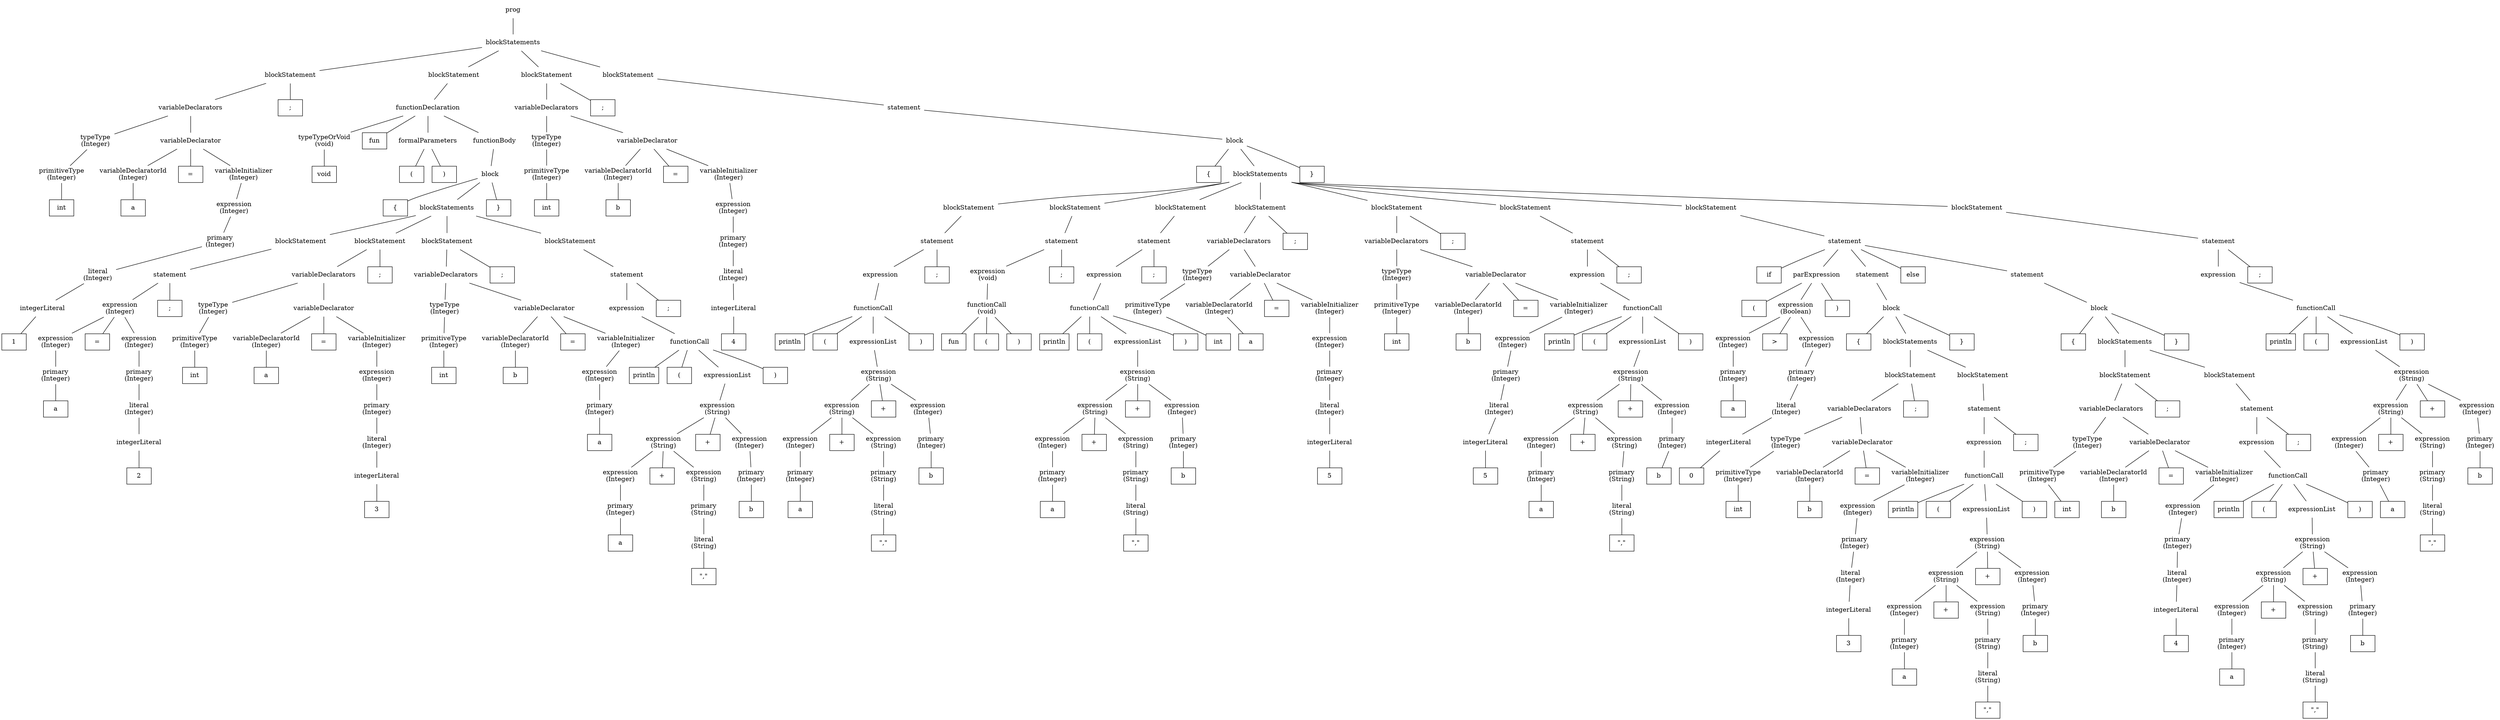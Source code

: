 graph at {
node [shape=plaintext]
0 [label="prog"]
1 [label="blockStatements"]
0 -- 1
2 [label="blockStatement"]
1 -- 2
3 [label="variableDeclarators"]
2 -- 3
4 [label="typeType"]
3 -- 4
5 [label="primitiveType"]
4 -- 5
6 [label="int" shape=rectangle]
5 -- 6
7 [label="variableDeclarator"]
3 -- 7
8 [label="variableDeclaratorId"]
7 -- 8
9 [label="a" shape=rectangle]
8 -- 9
10 [label="=" shape=rectangle]
7 -- 10
11 [label="variableInitializer"]
7 -- 11
12 [label="expression"]
11 -- 12
13 [label="primary"]
12 -- 13
14 [label="literal"]
13 -- 14
15 [label="integerLiteral"]
14 -- 15
16 [label="1" shape=rectangle]
15 -- 16
17 [label=";" shape=rectangle]
2 -- 17
18 [label="blockStatement"]
1 -- 18
19 [label="functionDeclaration"]
18 -- 19
20 [label="typeTypeOrVoid"]
19 -- 20
21 [label="void" shape=rectangle]
20 -- 21
22 [label="fun" shape=rectangle]
19 -- 22
23 [label="formalParameters"]
19 -- 23
24 [label="(" shape=rectangle]
23 -- 24
25 [label=")" shape=rectangle]
23 -- 25
26 [label="functionBody"]
19 -- 26
27 [label="block"]
26 -- 27
28 [label="{" shape=rectangle]
27 -- 28
29 [label="blockStatements"]
27 -- 29
30 [label="blockStatement"]
29 -- 30
31 [label="statement"]
30 -- 31
32 [label="expression"]
31 -- 32
33 [label="expression"]
32 -- 33
34 [label="primary"]
33 -- 34
35 [label="a" shape=rectangle]
34 -- 35
36 [label="=" shape=rectangle]
32 -- 36
37 [label="expression"]
32 -- 37
38 [label="primary"]
37 -- 38
39 [label="literal"]
38 -- 39
40 [label="integerLiteral"]
39 -- 40
41 [label="2" shape=rectangle]
40 -- 41
42 [label=";" shape=rectangle]
31 -- 42
43 [label="blockStatement"]
29 -- 43
44 [label="variableDeclarators"]
43 -- 44
45 [label="typeType"]
44 -- 45
46 [label="primitiveType"]
45 -- 46
47 [label="int" shape=rectangle]
46 -- 47
48 [label="variableDeclarator"]
44 -- 48
49 [label="variableDeclaratorId"]
48 -- 49
50 [label="a" shape=rectangle]
49 -- 50
51 [label="=" shape=rectangle]
48 -- 51
52 [label="variableInitializer"]
48 -- 52
53 [label="expression"]
52 -- 53
54 [label="primary"]
53 -- 54
55 [label="literal"]
54 -- 55
56 [label="integerLiteral"]
55 -- 56
57 [label="3" shape=rectangle]
56 -- 57
58 [label=";" shape=rectangle]
43 -- 58
59 [label="blockStatement"]
29 -- 59
60 [label="variableDeclarators"]
59 -- 60
61 [label="typeType"]
60 -- 61
62 [label="primitiveType"]
61 -- 62
63 [label="int" shape=rectangle]
62 -- 63
64 [label="variableDeclarator"]
60 -- 64
65 [label="variableDeclaratorId"]
64 -- 65
66 [label="b" shape=rectangle]
65 -- 66
67 [label="=" shape=rectangle]
64 -- 67
68 [label="variableInitializer"]
64 -- 68
69 [label="expression"]
68 -- 69
70 [label="primary"]
69 -- 70
71 [label="a" shape=rectangle]
70 -- 71
72 [label=";" shape=rectangle]
59 -- 72
73 [label="blockStatement"]
29 -- 73
74 [label="statement"]
73 -- 74
75 [label="expression"]
74 -- 75
76 [label="functionCall"]
75 -- 76
77 [label="println" shape=rectangle]
76 -- 77
78 [label="(" shape=rectangle]
76 -- 78
79 [label="expressionList"]
76 -- 79
80 [label="expression"]
79 -- 80
81 [label="expression"]
80 -- 81
82 [label="expression"]
81 -- 82
83 [label="primary"]
82 -- 83
84 [label="a" shape=rectangle]
83 -- 84
85 [label="+" shape=rectangle]
81 -- 85
86 [label="expression"]
81 -- 86
87 [label="primary"]
86 -- 87
88 [label="literal"]
87 -- 88
89 [label="\",\"" shape=rectangle]
88 -- 89
90 [label="+" shape=rectangle]
80 -- 90
91 [label="expression"]
80 -- 91
92 [label="primary"]
91 -- 92
93 [label="b" shape=rectangle]
92 -- 93
94 [label=")" shape=rectangle]
76 -- 94
95 [label=";" shape=rectangle]
74 -- 95
96 [label="}" shape=rectangle]
27 -- 96
97 [label="blockStatement"]
1 -- 97
98 [label="variableDeclarators"]
97 -- 98
99 [label="typeType"]
98 -- 99
100 [label="primitiveType"]
99 -- 100
101 [label="int" shape=rectangle]
100 -- 101
102 [label="variableDeclarator"]
98 -- 102
103 [label="variableDeclaratorId"]
102 -- 103
104 [label="b" shape=rectangle]
103 -- 104
105 [label="=" shape=rectangle]
102 -- 105
106 [label="variableInitializer"]
102 -- 106
107 [label="expression"]
106 -- 107
108 [label="primary"]
107 -- 108
109 [label="literal"]
108 -- 109
110 [label="integerLiteral"]
109 -- 110
111 [label="4" shape=rectangle]
110 -- 111
112 [label=";" shape=rectangle]
97 -- 112
113 [label="blockStatement"]
1 -- 113
114 [label="statement"]
113 -- 114
115 [label="block"]
114 -- 115
116 [label="{" shape=rectangle]
115 -- 116
117 [label="blockStatements"]
115 -- 117
118 [label="blockStatement"]
117 -- 118
119 [label="statement"]
118 -- 119
120 [label="expression"]
119 -- 120
121 [label="functionCall"]
120 -- 121
122 [label="println" shape=rectangle]
121 -- 122
123 [label="(" shape=rectangle]
121 -- 123
124 [label="expressionList"]
121 -- 124
125 [label="expression"]
124 -- 125
126 [label="expression"]
125 -- 126
127 [label="expression"]
126 -- 127
128 [label="primary"]
127 -- 128
129 [label="a" shape=rectangle]
128 -- 129
130 [label="+" shape=rectangle]
126 -- 130
131 [label="expression"]
126 -- 131
132 [label="primary"]
131 -- 132
133 [label="literal"]
132 -- 133
134 [label="\",\"" shape=rectangle]
133 -- 134
135 [label="+" shape=rectangle]
125 -- 135
136 [label="expression"]
125 -- 136
137 [label="primary"]
136 -- 137
138 [label="b" shape=rectangle]
137 -- 138
139 [label=")" shape=rectangle]
121 -- 139
140 [label=";" shape=rectangle]
119 -- 140
141 [label="blockStatement"]
117 -- 141
142 [label="statement"]
141 -- 142
143 [label="expression"]
142 -- 143
144 [label="functionCall"]
143 -- 144
145 [label="fun" shape=rectangle]
144 -- 145
146 [label="(" shape=rectangle]
144 -- 146
147 [label=")" shape=rectangle]
144 -- 147
148 [label=";" shape=rectangle]
142 -- 148
149 [label="blockStatement"]
117 -- 149
150 [label="statement"]
149 -- 150
151 [label="expression"]
150 -- 151
152 [label="functionCall"]
151 -- 152
153 [label="println" shape=rectangle]
152 -- 153
154 [label="(" shape=rectangle]
152 -- 154
155 [label="expressionList"]
152 -- 155
156 [label="expression"]
155 -- 156
157 [label="expression"]
156 -- 157
158 [label="expression"]
157 -- 158
159 [label="primary"]
158 -- 159
160 [label="a" shape=rectangle]
159 -- 160
161 [label="+" shape=rectangle]
157 -- 161
162 [label="expression"]
157 -- 162
163 [label="primary"]
162 -- 163
164 [label="literal"]
163 -- 164
165 [label="\",\"" shape=rectangle]
164 -- 165
166 [label="+" shape=rectangle]
156 -- 166
167 [label="expression"]
156 -- 167
168 [label="primary"]
167 -- 168
169 [label="b" shape=rectangle]
168 -- 169
170 [label=")" shape=rectangle]
152 -- 170
171 [label=";" shape=rectangle]
150 -- 171
172 [label="blockStatement"]
117 -- 172
173 [label="variableDeclarators"]
172 -- 173
174 [label="typeType"]
173 -- 174
175 [label="primitiveType"]
174 -- 175
176 [label="int" shape=rectangle]
175 -- 176
177 [label="variableDeclarator"]
173 -- 177
178 [label="variableDeclaratorId"]
177 -- 178
179 [label="a" shape=rectangle]
178 -- 179
180 [label="=" shape=rectangle]
177 -- 180
181 [label="variableInitializer"]
177 -- 181
182 [label="expression"]
181 -- 182
183 [label="primary"]
182 -- 183
184 [label="literal"]
183 -- 184
185 [label="integerLiteral"]
184 -- 185
186 [label="5" shape=rectangle]
185 -- 186
187 [label=";" shape=rectangle]
172 -- 187
188 [label="blockStatement"]
117 -- 188
189 [label="variableDeclarators"]
188 -- 189
190 [label="typeType"]
189 -- 190
191 [label="primitiveType"]
190 -- 191
192 [label="int" shape=rectangle]
191 -- 192
193 [label="variableDeclarator"]
189 -- 193
194 [label="variableDeclaratorId"]
193 -- 194
195 [label="b" shape=rectangle]
194 -- 195
196 [label="=" shape=rectangle]
193 -- 196
197 [label="variableInitializer"]
193 -- 197
198 [label="expression"]
197 -- 198
199 [label="primary"]
198 -- 199
200 [label="literal"]
199 -- 200
201 [label="integerLiteral"]
200 -- 201
202 [label="5" shape=rectangle]
201 -- 202
203 [label=";" shape=rectangle]
188 -- 203
204 [label="blockStatement"]
117 -- 204
205 [label="statement"]
204 -- 205
206 [label="expression"]
205 -- 206
207 [label="functionCall"]
206 -- 207
208 [label="println" shape=rectangle]
207 -- 208
209 [label="(" shape=rectangle]
207 -- 209
210 [label="expressionList"]
207 -- 210
211 [label="expression"]
210 -- 211
212 [label="expression"]
211 -- 212
213 [label="expression"]
212 -- 213
214 [label="primary"]
213 -- 214
215 [label="a" shape=rectangle]
214 -- 215
216 [label="+" shape=rectangle]
212 -- 216
217 [label="expression"]
212 -- 217
218 [label="primary"]
217 -- 218
219 [label="literal"]
218 -- 219
220 [label="\",\"" shape=rectangle]
219 -- 220
221 [label="+" shape=rectangle]
211 -- 221
222 [label="expression"]
211 -- 222
223 [label="primary"]
222 -- 223
224 [label="b" shape=rectangle]
223 -- 224
225 [label=")" shape=rectangle]
207 -- 225
226 [label=";" shape=rectangle]
205 -- 226
227 [label="blockStatement"]
117 -- 227
228 [label="statement"]
227 -- 228
229 [label="if" shape=rectangle]
228 -- 229
230 [label="parExpression"]
228 -- 230
231 [label="(" shape=rectangle]
230 -- 231
232 [label="expression"]
230 -- 232
233 [label="expression"]
232 -- 233
234 [label="primary"]
233 -- 234
235 [label="a" shape=rectangle]
234 -- 235
236 [label=">" shape=rectangle]
232 -- 236
237 [label="expression"]
232 -- 237
238 [label="primary"]
237 -- 238
239 [label="literal"]
238 -- 239
240 [label="integerLiteral"]
239 -- 240
241 [label="0" shape=rectangle]
240 -- 241
242 [label=")" shape=rectangle]
230 -- 242
243 [label="statement"]
228 -- 243
244 [label="block"]
243 -- 244
245 [label="{" shape=rectangle]
244 -- 245
246 [label="blockStatements"]
244 -- 246
247 [label="blockStatement"]
246 -- 247
248 [label="variableDeclarators"]
247 -- 248
249 [label="typeType"]
248 -- 249
250 [label="primitiveType"]
249 -- 250
251 [label="int" shape=rectangle]
250 -- 251
252 [label="variableDeclarator"]
248 -- 252
253 [label="variableDeclaratorId"]
252 -- 253
254 [label="b" shape=rectangle]
253 -- 254
255 [label="=" shape=rectangle]
252 -- 255
256 [label="variableInitializer"]
252 -- 256
257 [label="expression"]
256 -- 257
258 [label="primary"]
257 -- 258
259 [label="literal"]
258 -- 259
260 [label="integerLiteral"]
259 -- 260
261 [label="3" shape=rectangle]
260 -- 261
262 [label=";" shape=rectangle]
247 -- 262
263 [label="blockStatement"]
246 -- 263
264 [label="statement"]
263 -- 264
265 [label="expression"]
264 -- 265
266 [label="functionCall"]
265 -- 266
267 [label="println" shape=rectangle]
266 -- 267
268 [label="(" shape=rectangle]
266 -- 268
269 [label="expressionList"]
266 -- 269
270 [label="expression"]
269 -- 270
271 [label="expression"]
270 -- 271
272 [label="expression"]
271 -- 272
273 [label="primary"]
272 -- 273
274 [label="a" shape=rectangle]
273 -- 274
275 [label="+" shape=rectangle]
271 -- 275
276 [label="expression"]
271 -- 276
277 [label="primary"]
276 -- 277
278 [label="literal"]
277 -- 278
279 [label="\",\"" shape=rectangle]
278 -- 279
280 [label="+" shape=rectangle]
270 -- 280
281 [label="expression"]
270 -- 281
282 [label="primary"]
281 -- 282
283 [label="b" shape=rectangle]
282 -- 283
284 [label=")" shape=rectangle]
266 -- 284
285 [label=";" shape=rectangle]
264 -- 285
286 [label="}" shape=rectangle]
244 -- 286
287 [label="else" shape=rectangle]
228 -- 287
288 [label="statement"]
228 -- 288
289 [label="block"]
288 -- 289
290 [label="{" shape=rectangle]
289 -- 290
291 [label="blockStatements"]
289 -- 291
292 [label="blockStatement"]
291 -- 292
293 [label="variableDeclarators"]
292 -- 293
294 [label="typeType"]
293 -- 294
295 [label="primitiveType"]
294 -- 295
296 [label="int" shape=rectangle]
295 -- 296
297 [label="variableDeclarator"]
293 -- 297
298 [label="variableDeclaratorId"]
297 -- 298
299 [label="b" shape=rectangle]
298 -- 299
300 [label="=" shape=rectangle]
297 -- 300
301 [label="variableInitializer"]
297 -- 301
302 [label="expression"]
301 -- 302
303 [label="primary"]
302 -- 303
304 [label="literal"]
303 -- 304
305 [label="integerLiteral"]
304 -- 305
306 [label="4" shape=rectangle]
305 -- 306
307 [label=";" shape=rectangle]
292 -- 307
308 [label="blockStatement"]
291 -- 308
309 [label="statement"]
308 -- 309
310 [label="expression"]
309 -- 310
311 [label="functionCall"]
310 -- 311
312 [label="println" shape=rectangle]
311 -- 312
313 [label="(" shape=rectangle]
311 -- 313
314 [label="expressionList"]
311 -- 314
315 [label="expression"]
314 -- 315
316 [label="expression"]
315 -- 316
317 [label="expression"]
316 -- 317
318 [label="primary"]
317 -- 318
319 [label="a" shape=rectangle]
318 -- 319
320 [label="+" shape=rectangle]
316 -- 320
321 [label="expression"]
316 -- 321
322 [label="primary"]
321 -- 322
323 [label="literal"]
322 -- 323
324 [label="\",\"" shape=rectangle]
323 -- 324
325 [label="+" shape=rectangle]
315 -- 325
326 [label="expression"]
315 -- 326
327 [label="primary"]
326 -- 327
328 [label="b" shape=rectangle]
327 -- 328
329 [label=")" shape=rectangle]
311 -- 329
330 [label=";" shape=rectangle]
309 -- 330
331 [label="}" shape=rectangle]
289 -- 331
332 [label="blockStatement"]
117 -- 332
333 [label="statement"]
332 -- 333
334 [label="expression"]
333 -- 334
335 [label="functionCall"]
334 -- 335
336 [label="println" shape=rectangle]
335 -- 336
337 [label="(" shape=rectangle]
335 -- 337
338 [label="expressionList"]
335 -- 338
339 [label="expression"]
338 -- 339
340 [label="expression"]
339 -- 340
341 [label="expression"]
340 -- 341
342 [label="primary"]
341 -- 342
343 [label="a" shape=rectangle]
342 -- 343
344 [label="+" shape=rectangle]
340 -- 344
345 [label="expression"]
340 -- 345
346 [label="primary"]
345 -- 346
347 [label="literal"]
346 -- 347
348 [label="\",\"" shape=rectangle]
347 -- 348
349 [label="+" shape=rectangle]
339 -- 349
350 [label="expression"]
339 -- 350
351 [label="primary"]
350 -- 351
352 [label="b" shape=rectangle]
351 -- 352
353 [label=")" shape=rectangle]
335 -- 353
354 [label=";" shape=rectangle]
333 -- 354
355 [label="}" shape=rectangle]
115 -- 355
5 [label="primitiveType\n(Integer)"]
4 [label="typeType\n(Integer)"]
20 [label="typeTypeOrVoid\n(void)"]
46 [label="primitiveType\n(Integer)"]
45 [label="typeType\n(Integer)"]
62 [label="primitiveType\n(Integer)"]
61 [label="typeType\n(Integer)"]
100 [label="primitiveType\n(Integer)"]
99 [label="typeType\n(Integer)"]
175 [label="primitiveType\n(Integer)"]
174 [label="typeType\n(Integer)"]
191 [label="primitiveType\n(Integer)"]
190 [label="typeType\n(Integer)"]
250 [label="primitiveType\n(Integer)"]
249 [label="typeType\n(Integer)"]
295 [label="primitiveType\n(Integer)"]
294 [label="typeType\n(Integer)"]
8 [label="variableDeclaratorId\n(Integer)"]
14 [label="literal\n(Integer)"]
13 [label="primary\n(Integer)"]
12 [label="expression\n(Integer)"]
11 [label="variableInitializer\n(Integer)"]
34 [label="primary\n(Integer)"]
33 [label="expression\n(Integer)"]
39 [label="literal\n(Integer)"]
38 [label="primary\n(Integer)"]
37 [label="expression\n(Integer)"]
32 [label="expression\n(Integer)"]
49 [label="variableDeclaratorId\n(Integer)"]
55 [label="literal\n(Integer)"]
54 [label="primary\n(Integer)"]
53 [label="expression\n(Integer)"]
52 [label="variableInitializer\n(Integer)"]
65 [label="variableDeclaratorId\n(Integer)"]
70 [label="primary\n(Integer)"]
69 [label="expression\n(Integer)"]
68 [label="variableInitializer\n(Integer)"]
83 [label="primary\n(Integer)"]
82 [label="expression\n(Integer)"]
88 [label="literal\n(String)"]
87 [label="primary\n(String)"]
86 [label="expression\n(String)"]
81 [label="expression\n(String)"]
92 [label="primary\n(Integer)"]
91 [label="expression\n(Integer)"]
80 [label="expression\n(String)"]
103 [label="variableDeclaratorId\n(Integer)"]
109 [label="literal\n(Integer)"]
108 [label="primary\n(Integer)"]
107 [label="expression\n(Integer)"]
106 [label="variableInitializer\n(Integer)"]
128 [label="primary\n(Integer)"]
127 [label="expression\n(Integer)"]
133 [label="literal\n(String)"]
132 [label="primary\n(String)"]
131 [label="expression\n(String)"]
126 [label="expression\n(String)"]
137 [label="primary\n(Integer)"]
136 [label="expression\n(Integer)"]
125 [label="expression\n(String)"]
144 [label="functionCall\n(void)"]
143 [label="expression\n(void)"]
159 [label="primary\n(Integer)"]
158 [label="expression\n(Integer)"]
164 [label="literal\n(String)"]
163 [label="primary\n(String)"]
162 [label="expression\n(String)"]
157 [label="expression\n(String)"]
168 [label="primary\n(Integer)"]
167 [label="expression\n(Integer)"]
156 [label="expression\n(String)"]
178 [label="variableDeclaratorId\n(Integer)"]
184 [label="literal\n(Integer)"]
183 [label="primary\n(Integer)"]
182 [label="expression\n(Integer)"]
181 [label="variableInitializer\n(Integer)"]
194 [label="variableDeclaratorId\n(Integer)"]
200 [label="literal\n(Integer)"]
199 [label="primary\n(Integer)"]
198 [label="expression\n(Integer)"]
197 [label="variableInitializer\n(Integer)"]
214 [label="primary\n(Integer)"]
213 [label="expression\n(Integer)"]
219 [label="literal\n(String)"]
218 [label="primary\n(String)"]
217 [label="expression\n(String)"]
212 [label="expression\n(String)"]
223 [label="primary\n(Integer)"]
222 [label="expression\n(Integer)"]
211 [label="expression\n(String)"]
234 [label="primary\n(Integer)"]
233 [label="expression\n(Integer)"]
239 [label="literal\n(Integer)"]
238 [label="primary\n(Integer)"]
237 [label="expression\n(Integer)"]
232 [label="expression\n(Boolean)"]
253 [label="variableDeclaratorId\n(Integer)"]
259 [label="literal\n(Integer)"]
258 [label="primary\n(Integer)"]
257 [label="expression\n(Integer)"]
256 [label="variableInitializer\n(Integer)"]
273 [label="primary\n(Integer)"]
272 [label="expression\n(Integer)"]
278 [label="literal\n(String)"]
277 [label="primary\n(String)"]
276 [label="expression\n(String)"]
271 [label="expression\n(String)"]
282 [label="primary\n(Integer)"]
281 [label="expression\n(Integer)"]
270 [label="expression\n(String)"]
298 [label="variableDeclaratorId\n(Integer)"]
304 [label="literal\n(Integer)"]
303 [label="primary\n(Integer)"]
302 [label="expression\n(Integer)"]
301 [label="variableInitializer\n(Integer)"]
318 [label="primary\n(Integer)"]
317 [label="expression\n(Integer)"]
323 [label="literal\n(String)"]
322 [label="primary\n(String)"]
321 [label="expression\n(String)"]
316 [label="expression\n(String)"]
327 [label="primary\n(Integer)"]
326 [label="expression\n(Integer)"]
315 [label="expression\n(String)"]
342 [label="primary\n(Integer)"]
341 [label="expression\n(Integer)"]
347 [label="literal\n(String)"]
346 [label="primary\n(String)"]
345 [label="expression\n(String)"]
340 [label="expression\n(String)"]
351 [label="primary\n(Integer)"]
350 [label="expression\n(Integer)"]
339 [label="expression\n(String)"]
}
